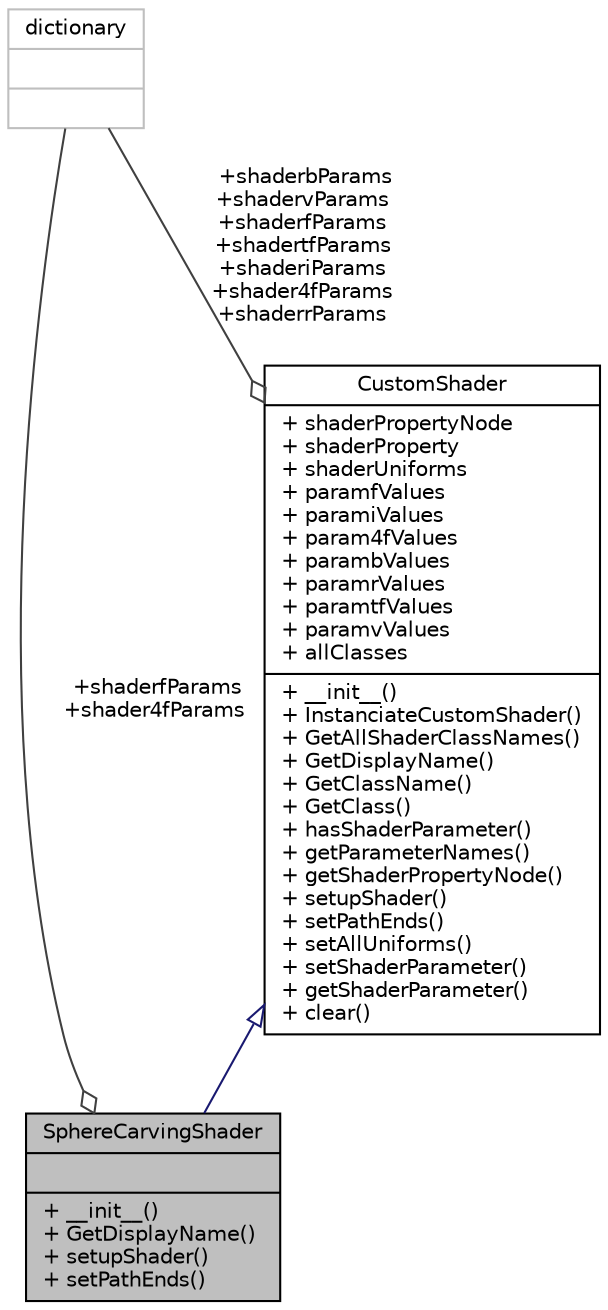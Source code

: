 digraph "SphereCarvingShader"
{
 // LATEX_PDF_SIZE
  bgcolor="transparent";
  edge [fontname="Helvetica",fontsize="10",labelfontname="Helvetica",labelfontsize="10"];
  node [fontname="Helvetica",fontsize="10",shape=record];
  Node1 [label="{SphereCarvingShader\n||+ __init__()\l+ GetDisplayName()\l+ setupShader()\l+ setPathEnds()\l}",height=0.2,width=0.4,color="black", fillcolor="grey75", style="filled", fontcolor="black",tooltip=" "];
  Node2 -> Node1 [dir="back",color="midnightblue",fontsize="10",style="solid",arrowtail="onormal",fontname="Helvetica"];
  Node2 [label="{CustomShader\n|+ shaderPropertyNode\l+ shaderProperty\l+ shaderUniforms\l+ paramfValues\l+ paramiValues\l+ param4fValues\l+ parambValues\l+ paramrValues\l+ paramtfValues\l+ paramvValues\l+ allClasses\l|+ __init__()\l+ InstanciateCustomShader()\l+ GetAllShaderClassNames()\l+ GetDisplayName()\l+ GetClassName()\l+ GetClass()\l+ hasShaderParameter()\l+ getParameterNames()\l+ getShaderPropertyNode()\l+ setupShader()\l+ setPathEnds()\l+ setAllUniforms()\l+ setShaderParameter()\l+ getShaderParameter()\l+ clear()\l}",height=0.2,width=0.4,color="black",URL="$class_slicer_p_r_i_s_m_1_1_resources_1_1_custom_shader_1_1_custom_shader.html",tooltip=" "];
  Node3 -> Node2 [color="grey25",fontsize="10",style="solid",label=" +shaderbParams\n+shadervParams\n+shaderfParams\n+shadertfParams\n+shaderiParams\n+shader4fParams\n+shaderrParams" ,arrowhead="odiamond",fontname="Helvetica"];
  Node3 [label="{dictionary\n||}",height=0.2,width=0.4,color="grey75",tooltip=" "];
  Node3 -> Node1 [color="grey25",fontsize="10",style="solid",label=" +shaderfParams\n+shader4fParams" ,arrowhead="odiamond",fontname="Helvetica"];
}
